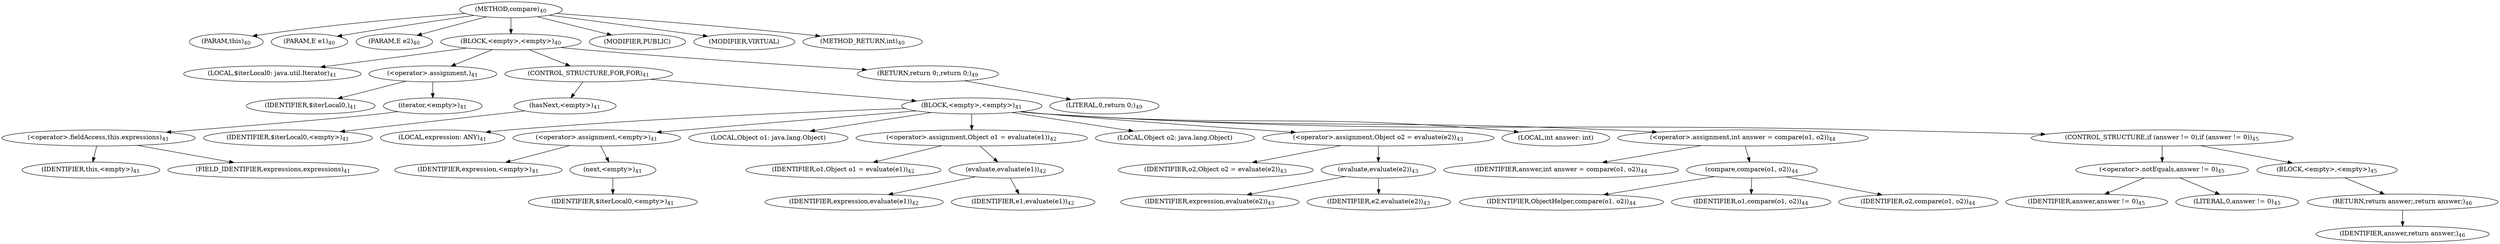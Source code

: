 digraph "compare" {  
"39" [label = <(METHOD,compare)<SUB>40</SUB>> ]
"40" [label = <(PARAM,this)<SUB>40</SUB>> ]
"41" [label = <(PARAM,E e1)<SUB>40</SUB>> ]
"42" [label = <(PARAM,E e2)<SUB>40</SUB>> ]
"43" [label = <(BLOCK,&lt;empty&gt;,&lt;empty&gt;)<SUB>40</SUB>> ]
"44" [label = <(LOCAL,$iterLocal0: java.util.Iterator)<SUB>41</SUB>> ]
"45" [label = <(&lt;operator&gt;.assignment,)<SUB>41</SUB>> ]
"46" [label = <(IDENTIFIER,$iterLocal0,)<SUB>41</SUB>> ]
"47" [label = <(iterator,&lt;empty&gt;)<SUB>41</SUB>> ]
"48" [label = <(&lt;operator&gt;.fieldAccess,this.expressions)<SUB>41</SUB>> ]
"49" [label = <(IDENTIFIER,this,&lt;empty&gt;)<SUB>41</SUB>> ]
"50" [label = <(FIELD_IDENTIFIER,expressions,expressions)<SUB>41</SUB>> ]
"51" [label = <(CONTROL_STRUCTURE,FOR,FOR)<SUB>41</SUB>> ]
"52" [label = <(hasNext,&lt;empty&gt;)<SUB>41</SUB>> ]
"53" [label = <(IDENTIFIER,$iterLocal0,&lt;empty&gt;)<SUB>41</SUB>> ]
"54" [label = <(BLOCK,&lt;empty&gt;,&lt;empty&gt;)<SUB>41</SUB>> ]
"55" [label = <(LOCAL,expression: ANY)<SUB>41</SUB>> ]
"56" [label = <(&lt;operator&gt;.assignment,&lt;empty&gt;)<SUB>41</SUB>> ]
"57" [label = <(IDENTIFIER,expression,&lt;empty&gt;)<SUB>41</SUB>> ]
"58" [label = <(next,&lt;empty&gt;)<SUB>41</SUB>> ]
"59" [label = <(IDENTIFIER,$iterLocal0,&lt;empty&gt;)<SUB>41</SUB>> ]
"60" [label = <(LOCAL,Object o1: java.lang.Object)> ]
"61" [label = <(&lt;operator&gt;.assignment,Object o1 = evaluate(e1))<SUB>42</SUB>> ]
"62" [label = <(IDENTIFIER,o1,Object o1 = evaluate(e1))<SUB>42</SUB>> ]
"63" [label = <(evaluate,evaluate(e1))<SUB>42</SUB>> ]
"64" [label = <(IDENTIFIER,expression,evaluate(e1))<SUB>42</SUB>> ]
"65" [label = <(IDENTIFIER,e1,evaluate(e1))<SUB>42</SUB>> ]
"66" [label = <(LOCAL,Object o2: java.lang.Object)> ]
"67" [label = <(&lt;operator&gt;.assignment,Object o2 = evaluate(e2))<SUB>43</SUB>> ]
"68" [label = <(IDENTIFIER,o2,Object o2 = evaluate(e2))<SUB>43</SUB>> ]
"69" [label = <(evaluate,evaluate(e2))<SUB>43</SUB>> ]
"70" [label = <(IDENTIFIER,expression,evaluate(e2))<SUB>43</SUB>> ]
"71" [label = <(IDENTIFIER,e2,evaluate(e2))<SUB>43</SUB>> ]
"72" [label = <(LOCAL,int answer: int)> ]
"73" [label = <(&lt;operator&gt;.assignment,int answer = compare(o1, o2))<SUB>44</SUB>> ]
"74" [label = <(IDENTIFIER,answer,int answer = compare(o1, o2))<SUB>44</SUB>> ]
"75" [label = <(compare,compare(o1, o2))<SUB>44</SUB>> ]
"76" [label = <(IDENTIFIER,ObjectHelper,compare(o1, o2))<SUB>44</SUB>> ]
"77" [label = <(IDENTIFIER,o1,compare(o1, o2))<SUB>44</SUB>> ]
"78" [label = <(IDENTIFIER,o2,compare(o1, o2))<SUB>44</SUB>> ]
"79" [label = <(CONTROL_STRUCTURE,if (answer != 0),if (answer != 0))<SUB>45</SUB>> ]
"80" [label = <(&lt;operator&gt;.notEquals,answer != 0)<SUB>45</SUB>> ]
"81" [label = <(IDENTIFIER,answer,answer != 0)<SUB>45</SUB>> ]
"82" [label = <(LITERAL,0,answer != 0)<SUB>45</SUB>> ]
"83" [label = <(BLOCK,&lt;empty&gt;,&lt;empty&gt;)<SUB>45</SUB>> ]
"84" [label = <(RETURN,return answer;,return answer;)<SUB>46</SUB>> ]
"85" [label = <(IDENTIFIER,answer,return answer;)<SUB>46</SUB>> ]
"86" [label = <(RETURN,return 0;,return 0;)<SUB>49</SUB>> ]
"87" [label = <(LITERAL,0,return 0;)<SUB>49</SUB>> ]
"88" [label = <(MODIFIER,PUBLIC)> ]
"89" [label = <(MODIFIER,VIRTUAL)> ]
"90" [label = <(METHOD_RETURN,int)<SUB>40</SUB>> ]
  "39" -> "40" 
  "39" -> "41" 
  "39" -> "42" 
  "39" -> "43" 
  "39" -> "88" 
  "39" -> "89" 
  "39" -> "90" 
  "43" -> "44" 
  "43" -> "45" 
  "43" -> "51" 
  "43" -> "86" 
  "45" -> "46" 
  "45" -> "47" 
  "47" -> "48" 
  "48" -> "49" 
  "48" -> "50" 
  "51" -> "52" 
  "51" -> "54" 
  "52" -> "53" 
  "54" -> "55" 
  "54" -> "56" 
  "54" -> "60" 
  "54" -> "61" 
  "54" -> "66" 
  "54" -> "67" 
  "54" -> "72" 
  "54" -> "73" 
  "54" -> "79" 
  "56" -> "57" 
  "56" -> "58" 
  "58" -> "59" 
  "61" -> "62" 
  "61" -> "63" 
  "63" -> "64" 
  "63" -> "65" 
  "67" -> "68" 
  "67" -> "69" 
  "69" -> "70" 
  "69" -> "71" 
  "73" -> "74" 
  "73" -> "75" 
  "75" -> "76" 
  "75" -> "77" 
  "75" -> "78" 
  "79" -> "80" 
  "79" -> "83" 
  "80" -> "81" 
  "80" -> "82" 
  "83" -> "84" 
  "84" -> "85" 
  "86" -> "87" 
}
